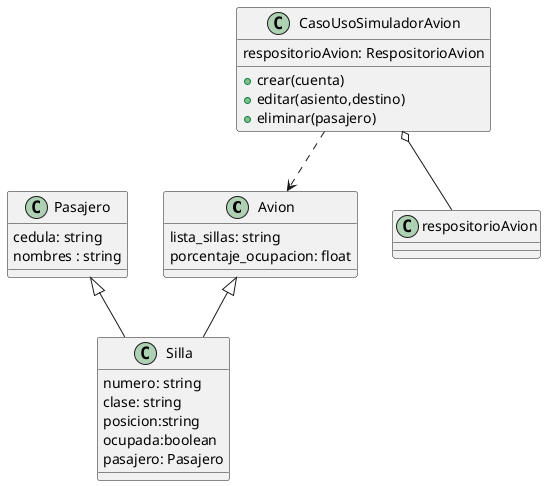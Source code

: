 @startuml

class Avion{
  lista_sillas: string
  porcentaje_ocupacion: float
}

class Silla{
  numero: string
  clase: string
  posicion:string
  ocupada:boolean
  pasajero: Pasajero
}

class Pasajero{
  cedula: string
  nombres : string
}

class CasoUsoSimuladorAvion{
  respositorioAvion: RespositorioAvion
  + crear(cuenta)
  + editar(asiento,destino)
  + eliminar(pasajero)
}

Pasajero <|-- Silla
Avion <|-- Silla
CasoUsoSimuladorAvion o-- respositorioAvion
CasoUsoSimuladorAvion ..> Avion
@enduml
